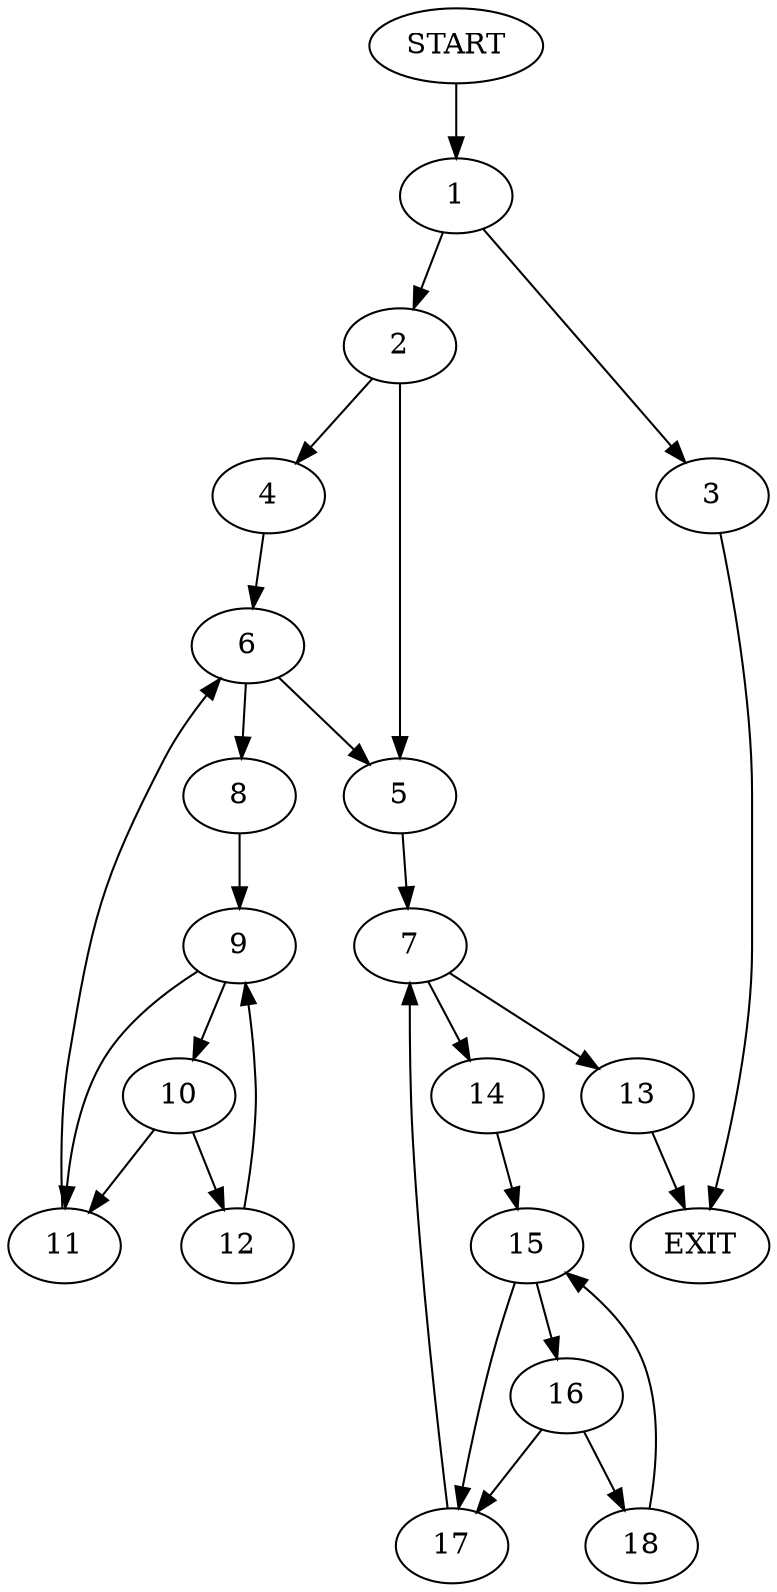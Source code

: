 digraph {
0 [label="START"]
19 [label="EXIT"]
0 -> 1
1 -> 2
1 -> 3
3 -> 19
2 -> 4
2 -> 5
4 -> 6
5 -> 7
6 -> 8
6 -> 5
8 -> 9
9 -> 10
9 -> 11
10 -> 12
10 -> 11
11 -> 6
12 -> 9
7 -> 13
7 -> 14
14 -> 15
13 -> 19
15 -> 16
15 -> 17
17 -> 7
16 -> 18
16 -> 17
18 -> 15
}
